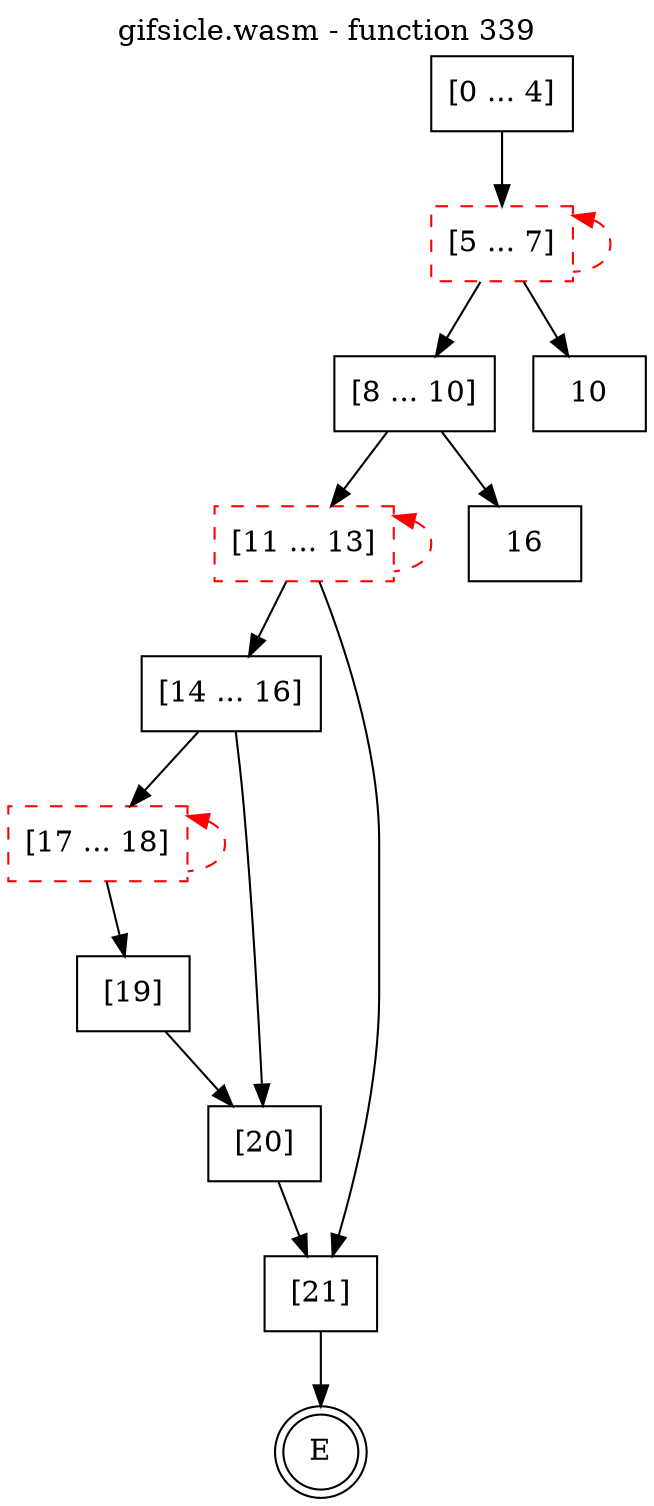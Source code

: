 digraph finite_state_machine {
    label = "gifsicle.wasm - function 339"
    labelloc =  t
    labelfontsize = 16
    labelfontcolor = black
    labelfontname = "Helvetica"
    node [shape = doublecircle]; E ;
    node [shape = box];
    node [shape=box, color=black, style=solid] 0[label="[0 ... 4]"]
    node [shape=box, color=red, style=dashed] 5[label="[5 ... 7]"]
    node [shape=box, color=black, style=solid] 8[label="[8 ... 10]"]
    node [shape=box, color=red, style=dashed] 11[label="[11 ... 13]"]
    node [shape=box, color=black, style=solid] 14[label="[14 ... 16]"]
    node [shape=box, color=red, style=dashed] 17[label="[17 ... 18]"]
    node [shape=box, color=black, style=solid] 19[label="[19]"]
    node [shape=box, color=black, style=solid] 20[label="[20]"]
    node [shape=box, color=black, style=solid] 21[label="[21]"]
    0 -> 5;
    5 -> 8;
    5 -> 10;
    5 -> 5[style="dashed" color="red" dir=back];
    8 -> 11;
    8 -> 16;
    11 -> 14;
    11 -> 21;
    11 -> 11[style="dashed" color="red" dir=back];
    14 -> 17;
    14 -> 20;
    17 -> 19;
    17 -> 17[style="dashed" color="red" dir=back];
    19 -> 20;
    20 -> 21;
    21 -> E;
}

